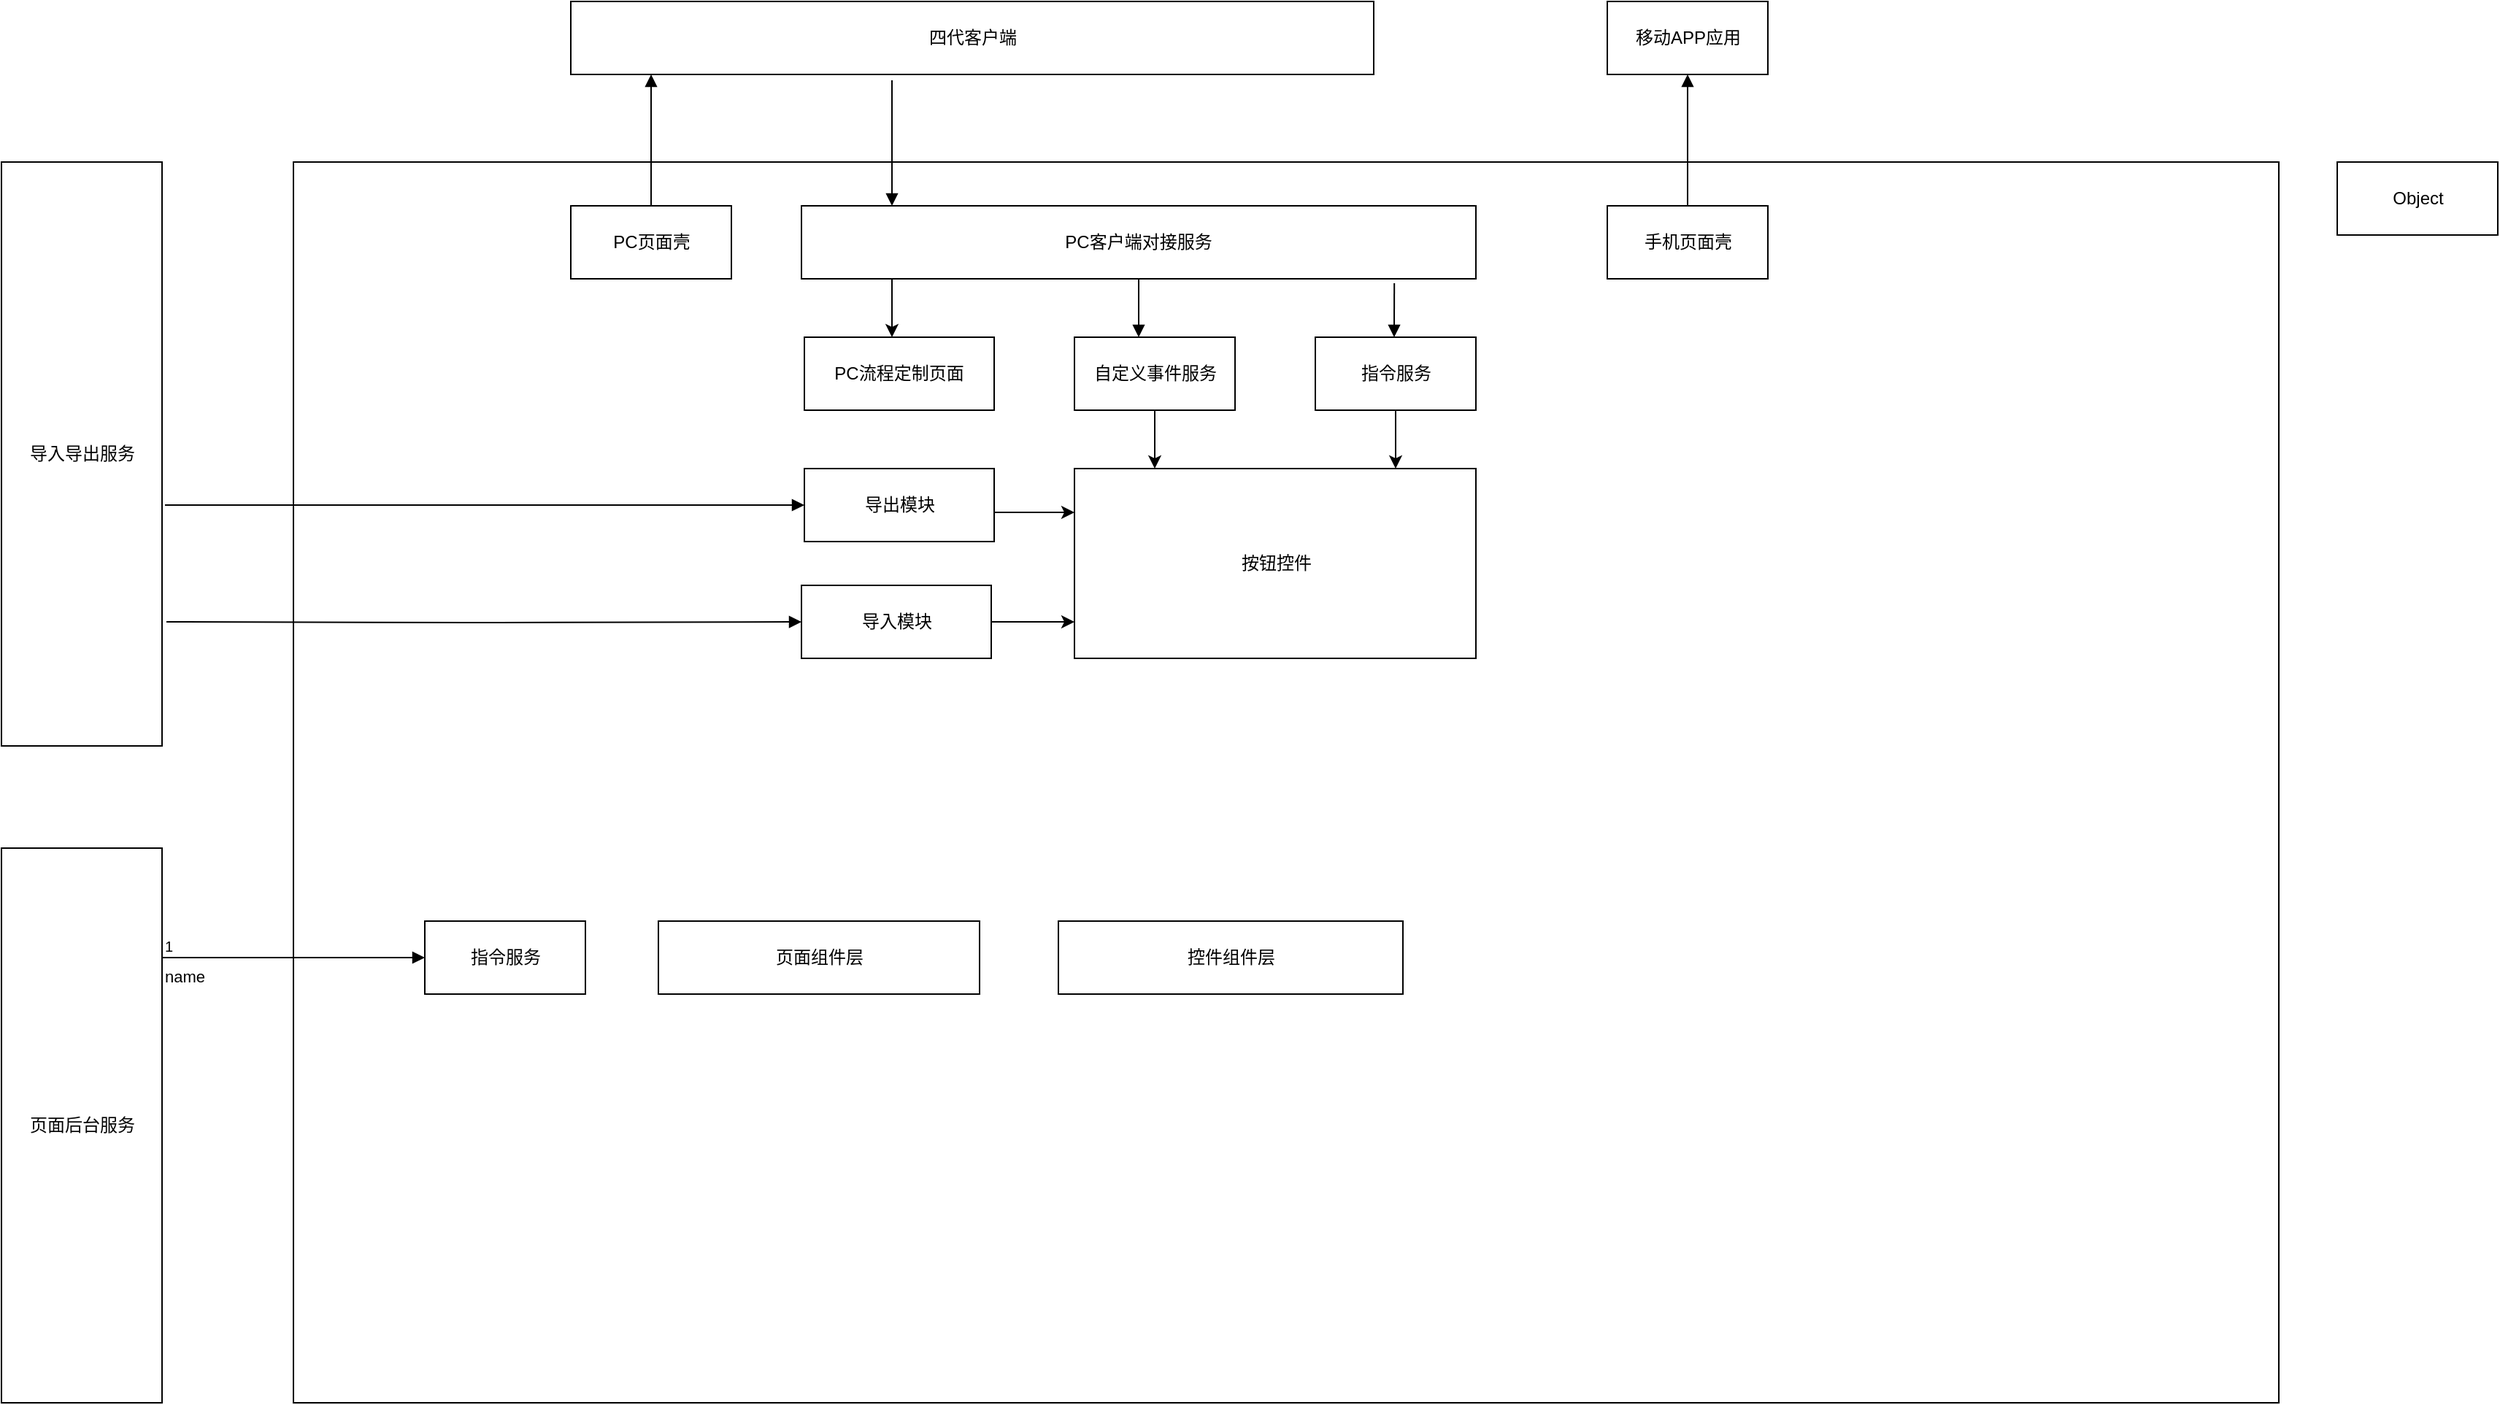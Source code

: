<mxfile version="12.4.8" type="github">
  <diagram id="0pdj4ucrVx3CdcIXu_r7" name="Page-1">
    <mxGraphModel dx="2249" dy="762" grid="1" gridSize="10" guides="1" tooltips="1" connect="1" arrows="1" fold="1" page="1" pageScale="1" pageWidth="827" pageHeight="1169" math="0" shadow="0">
      <root>
        <mxCell id="0"/>
        <mxCell id="1" parent="0"/>
        <mxCell id="2d3plyyfJaohmwcUXWga-1" value="" style="rounded=0;whiteSpace=wrap;html=1;" vertex="1" parent="1">
          <mxGeometry y="150" width="1360" height="850" as="geometry"/>
        </mxCell>
        <mxCell id="2d3plyyfJaohmwcUXWga-2" value="四代客户端" style="html=1;" vertex="1" parent="1">
          <mxGeometry x="190" y="40" width="550" height="50" as="geometry"/>
        </mxCell>
        <mxCell id="2d3plyyfJaohmwcUXWga-6" value="PC页面壳" style="html=1;" vertex="1" parent="1">
          <mxGeometry x="190" y="180" width="110" height="50" as="geometry"/>
        </mxCell>
        <mxCell id="2d3plyyfJaohmwcUXWga-7" value="" style="endArrow=block;endFill=1;html=1;edgeStyle=elbowEdgeStyle;align=left;verticalAlign=top;" edge="1" parent="1" source="2d3plyyfJaohmwcUXWga-6" target="2d3plyyfJaohmwcUXWga-2">
          <mxGeometry x="-1" relative="1" as="geometry">
            <mxPoint x="-10" y="120" as="sourcePoint"/>
            <mxPoint x="150" y="120" as="targetPoint"/>
          </mxGeometry>
        </mxCell>
        <mxCell id="2d3plyyfJaohmwcUXWga-9" value="移动APP应用" style="html=1;" vertex="1" parent="1">
          <mxGeometry x="900" y="40" width="110" height="50" as="geometry"/>
        </mxCell>
        <mxCell id="2d3plyyfJaohmwcUXWga-10" value="手机页面壳" style="html=1;" vertex="1" parent="1">
          <mxGeometry x="900" y="180" width="110" height="50" as="geometry"/>
        </mxCell>
        <mxCell id="2d3plyyfJaohmwcUXWga-11" value="" style="endArrow=block;endFill=1;html=1;edgeStyle=orthogonalEdgeStyle;align=left;verticalAlign=top;entryX=0.5;entryY=1;entryDx=0;entryDy=0;" edge="1" parent="1" source="2d3plyyfJaohmwcUXWga-10" target="2d3plyyfJaohmwcUXWga-9">
          <mxGeometry x="-0.691" y="29" relative="1" as="geometry">
            <mxPoint x="1045" y="90" as="sourcePoint"/>
            <mxPoint x="1205" y="90" as="targetPoint"/>
            <mxPoint x="-2" y="-10" as="offset"/>
          </mxGeometry>
        </mxCell>
        <mxCell id="2d3plyyfJaohmwcUXWga-12" value="" style="resizable=0;html=1;align=left;verticalAlign=bottom;labelBackgroundColor=#ffffff;fontSize=10;" connectable="0" vertex="1" parent="2d3plyyfJaohmwcUXWga-11">
          <mxGeometry x="-1" relative="1" as="geometry"/>
        </mxCell>
        <mxCell id="2d3plyyfJaohmwcUXWga-17" value="&lt;span style=&quot;white-space: normal&quot;&gt;PC流程定制页面&lt;/span&gt;" style="html=1;verticalAlign=middle;whiteSpace=wrap;" vertex="1" parent="1">
          <mxGeometry x="350" y="270" width="130" height="50" as="geometry"/>
        </mxCell>
        <mxCell id="2d3plyyfJaohmwcUXWga-20" value="" style="edgeStyle=elbowEdgeStyle;rounded=0;orthogonalLoop=1;jettySize=auto;html=1;" edge="1" parent="1" source="2d3plyyfJaohmwcUXWga-18" target="2d3plyyfJaohmwcUXWga-17">
          <mxGeometry relative="1" as="geometry">
            <Array as="points">
              <mxPoint x="410" y="250"/>
            </Array>
          </mxGeometry>
        </mxCell>
        <mxCell id="2d3plyyfJaohmwcUXWga-18" value="&lt;span style=&quot;white-space: normal&quot;&gt;PC客户端对接服务&lt;/span&gt;" style="html=1;whiteSpace=wrap;" vertex="1" parent="1">
          <mxGeometry x="348" y="180" width="462" height="50" as="geometry"/>
        </mxCell>
        <mxCell id="2d3plyyfJaohmwcUXWga-21" value="" style="endArrow=block;endFill=1;html=1;edgeStyle=elbowEdgeStyle;align=left;verticalAlign=top;exitX=0.4;exitY=1.08;exitDx=0;exitDy=0;exitPerimeter=0;" edge="1" parent="1" source="2d3plyyfJaohmwcUXWga-2" target="2d3plyyfJaohmwcUXWga-18">
          <mxGeometry x="-1" relative="1" as="geometry">
            <mxPoint x="-40" y="120" as="sourcePoint"/>
            <mxPoint x="140" y="90" as="targetPoint"/>
          </mxGeometry>
        </mxCell>
        <mxCell id="2d3plyyfJaohmwcUXWga-23" value="按钮控件" style="html=1;" vertex="1" parent="1">
          <mxGeometry x="535" y="360" width="275" height="130" as="geometry"/>
        </mxCell>
        <mxCell id="2d3plyyfJaohmwcUXWga-27" value="" style="edgeStyle=elbowEdgeStyle;rounded=0;orthogonalLoop=1;jettySize=auto;html=1;" edge="1" parent="1" source="2d3plyyfJaohmwcUXWga-24" target="2d3plyyfJaohmwcUXWga-23">
          <mxGeometry relative="1" as="geometry"/>
        </mxCell>
        <mxCell id="2d3plyyfJaohmwcUXWga-24" value="自定义事件服务" style="html=1;" vertex="1" parent="1">
          <mxGeometry x="535" y="270" width="110" height="50" as="geometry"/>
        </mxCell>
        <mxCell id="2d3plyyfJaohmwcUXWga-32" value="" style="endArrow=block;endFill=1;html=1;edgeStyle=elbowEdgeStyle;align=left;verticalAlign=top;exitX=0.5;exitY=1;exitDx=0;exitDy=0;" edge="1" parent="1" source="2d3plyyfJaohmwcUXWga-18" target="2d3plyyfJaohmwcUXWga-24">
          <mxGeometry x="-1" relative="1" as="geometry">
            <mxPoint x="690" y="260" as="sourcePoint"/>
            <mxPoint x="850" y="260" as="targetPoint"/>
          </mxGeometry>
        </mxCell>
        <mxCell id="2d3plyyfJaohmwcUXWga-35" value="" style="edgeStyle=elbowEdgeStyle;rounded=0;orthogonalLoop=1;jettySize=auto;html=1;" edge="1" parent="1" source="2d3plyyfJaohmwcUXWga-34" target="2d3plyyfJaohmwcUXWga-23">
          <mxGeometry relative="1" as="geometry"/>
        </mxCell>
        <mxCell id="2d3plyyfJaohmwcUXWga-34" value="指令服务" style="html=1;" vertex="1" parent="1">
          <mxGeometry x="700" y="270" width="110" height="50" as="geometry"/>
        </mxCell>
        <mxCell id="2d3plyyfJaohmwcUXWga-36" value="" style="endArrow=block;endFill=1;html=1;edgeStyle=elbowEdgeStyle;align=left;verticalAlign=top;exitX=0.879;exitY=1.06;exitDx=0;exitDy=0;exitPerimeter=0;" edge="1" parent="1" source="2d3plyyfJaohmwcUXWga-18" target="2d3plyyfJaohmwcUXWga-34">
          <mxGeometry x="-1" relative="1" as="geometry">
            <mxPoint x="780" y="520" as="sourcePoint"/>
            <mxPoint x="940" y="520" as="targetPoint"/>
          </mxGeometry>
        </mxCell>
        <mxCell id="2d3plyyfJaohmwcUXWga-37" value="" style="resizable=0;html=1;align=left;verticalAlign=bottom;labelBackgroundColor=#ffffff;fontSize=10;" connectable="0" vertex="1" parent="2d3plyyfJaohmwcUXWga-36">
          <mxGeometry x="-1" relative="1" as="geometry"/>
        </mxCell>
        <mxCell id="2d3plyyfJaohmwcUXWga-38" value="Object" style="html=1;" vertex="1" parent="1">
          <mxGeometry x="1400" y="150" width="110" height="50" as="geometry"/>
        </mxCell>
        <mxCell id="2d3plyyfJaohmwcUXWga-39" value="导入导出服务" style="html=1;" vertex="1" parent="1">
          <mxGeometry x="-200" y="150" width="110" height="400" as="geometry"/>
        </mxCell>
        <mxCell id="2d3plyyfJaohmwcUXWga-50" value="" style="edgeStyle=elbowEdgeStyle;rounded=0;orthogonalLoop=1;jettySize=auto;html=1;" edge="1" parent="1" source="2d3plyyfJaohmwcUXWga-40" target="2d3plyyfJaohmwcUXWga-23">
          <mxGeometry relative="1" as="geometry">
            <Array as="points">
              <mxPoint x="520" y="390"/>
            </Array>
          </mxGeometry>
        </mxCell>
        <mxCell id="2d3plyyfJaohmwcUXWga-40" value="导出模块" style="html=1;" vertex="1" parent="1">
          <mxGeometry x="350" y="360" width="130" height="50" as="geometry"/>
        </mxCell>
        <mxCell id="2d3plyyfJaohmwcUXWga-53" value="" style="edgeStyle=elbowEdgeStyle;rounded=0;orthogonalLoop=1;jettySize=auto;html=1;" edge="1" parent="1" source="2d3plyyfJaohmwcUXWga-51" target="2d3plyyfJaohmwcUXWga-23">
          <mxGeometry relative="1" as="geometry">
            <Array as="points">
              <mxPoint x="510" y="465"/>
            </Array>
          </mxGeometry>
        </mxCell>
        <mxCell id="2d3plyyfJaohmwcUXWga-51" value="导入模块" style="html=1;" vertex="1" parent="1">
          <mxGeometry x="348" y="440" width="130" height="50" as="geometry"/>
        </mxCell>
        <mxCell id="2d3plyyfJaohmwcUXWga-48" value="" style="endArrow=block;endFill=1;html=1;edgeStyle=elbowEdgeStyle;align=left;verticalAlign=top;entryX=0;entryY=0.5;entryDx=0;entryDy=0;" edge="1" parent="1" target="2d3plyyfJaohmwcUXWga-40">
          <mxGeometry x="-1" relative="1" as="geometry">
            <mxPoint x="-88" y="385" as="sourcePoint"/>
            <mxPoint x="240" y="400" as="targetPoint"/>
            <Array as="points">
              <mxPoint x="-40" y="390"/>
              <mxPoint x="10" y="390"/>
            </Array>
          </mxGeometry>
        </mxCell>
        <mxCell id="2d3plyyfJaohmwcUXWga-49" value="" style="resizable=0;html=1;align=left;verticalAlign=bottom;labelBackgroundColor=#ffffff;fontSize=10;" connectable="0" vertex="1" parent="2d3plyyfJaohmwcUXWga-48">
          <mxGeometry x="-1" relative="1" as="geometry"/>
        </mxCell>
        <mxCell id="2d3plyyfJaohmwcUXWga-54" value="" style="endArrow=block;endFill=1;html=1;edgeStyle=orthogonalEdgeStyle;align=left;verticalAlign=top;" edge="1" parent="1" target="2d3plyyfJaohmwcUXWga-51">
          <mxGeometry x="-1" relative="1" as="geometry">
            <mxPoint x="-87" y="465" as="sourcePoint"/>
            <mxPoint x="70" y="470" as="targetPoint"/>
          </mxGeometry>
        </mxCell>
        <mxCell id="2d3plyyfJaohmwcUXWga-55" value="" style="resizable=0;html=1;align=left;verticalAlign=bottom;labelBackgroundColor=#ffffff;fontSize=10;" connectable="0" vertex="1" parent="2d3plyyfJaohmwcUXWga-54">
          <mxGeometry x="-1" relative="1" as="geometry"/>
        </mxCell>
        <mxCell id="2d3plyyfJaohmwcUXWga-56" value="页面后台服务" style="html=1;" vertex="1" parent="1">
          <mxGeometry x="-200" y="620" width="110" height="380" as="geometry"/>
        </mxCell>
        <mxCell id="2d3plyyfJaohmwcUXWga-57" value="指令服务" style="html=1;" vertex="1" parent="1">
          <mxGeometry x="90" y="670" width="110" height="50" as="geometry"/>
        </mxCell>
        <mxCell id="2d3plyyfJaohmwcUXWga-58" value="name" style="endArrow=block;endFill=1;html=1;edgeStyle=elbowEdgeStyle;align=left;verticalAlign=top;entryX=0;entryY=0.5;entryDx=0;entryDy=0;" edge="1" parent="1" target="2d3plyyfJaohmwcUXWga-57">
          <mxGeometry x="-1" relative="1" as="geometry">
            <mxPoint x="-90" y="695" as="sourcePoint"/>
            <mxPoint x="180" y="730" as="targetPoint"/>
          </mxGeometry>
        </mxCell>
        <mxCell id="2d3plyyfJaohmwcUXWga-59" value="1" style="resizable=0;html=1;align=left;verticalAlign=bottom;labelBackgroundColor=#ffffff;fontSize=10;" connectable="0" vertex="1" parent="2d3plyyfJaohmwcUXWga-58">
          <mxGeometry x="-1" relative="1" as="geometry"/>
        </mxCell>
        <mxCell id="2d3plyyfJaohmwcUXWga-60" value="页面组件层" style="html=1;" vertex="1" parent="1">
          <mxGeometry x="250" y="670" width="220" height="50" as="geometry"/>
        </mxCell>
        <mxCell id="2d3plyyfJaohmwcUXWga-61" value="控件组件层" style="html=1;" vertex="1" parent="1">
          <mxGeometry x="524" y="670" width="236" height="50" as="geometry"/>
        </mxCell>
      </root>
    </mxGraphModel>
  </diagram>
</mxfile>
